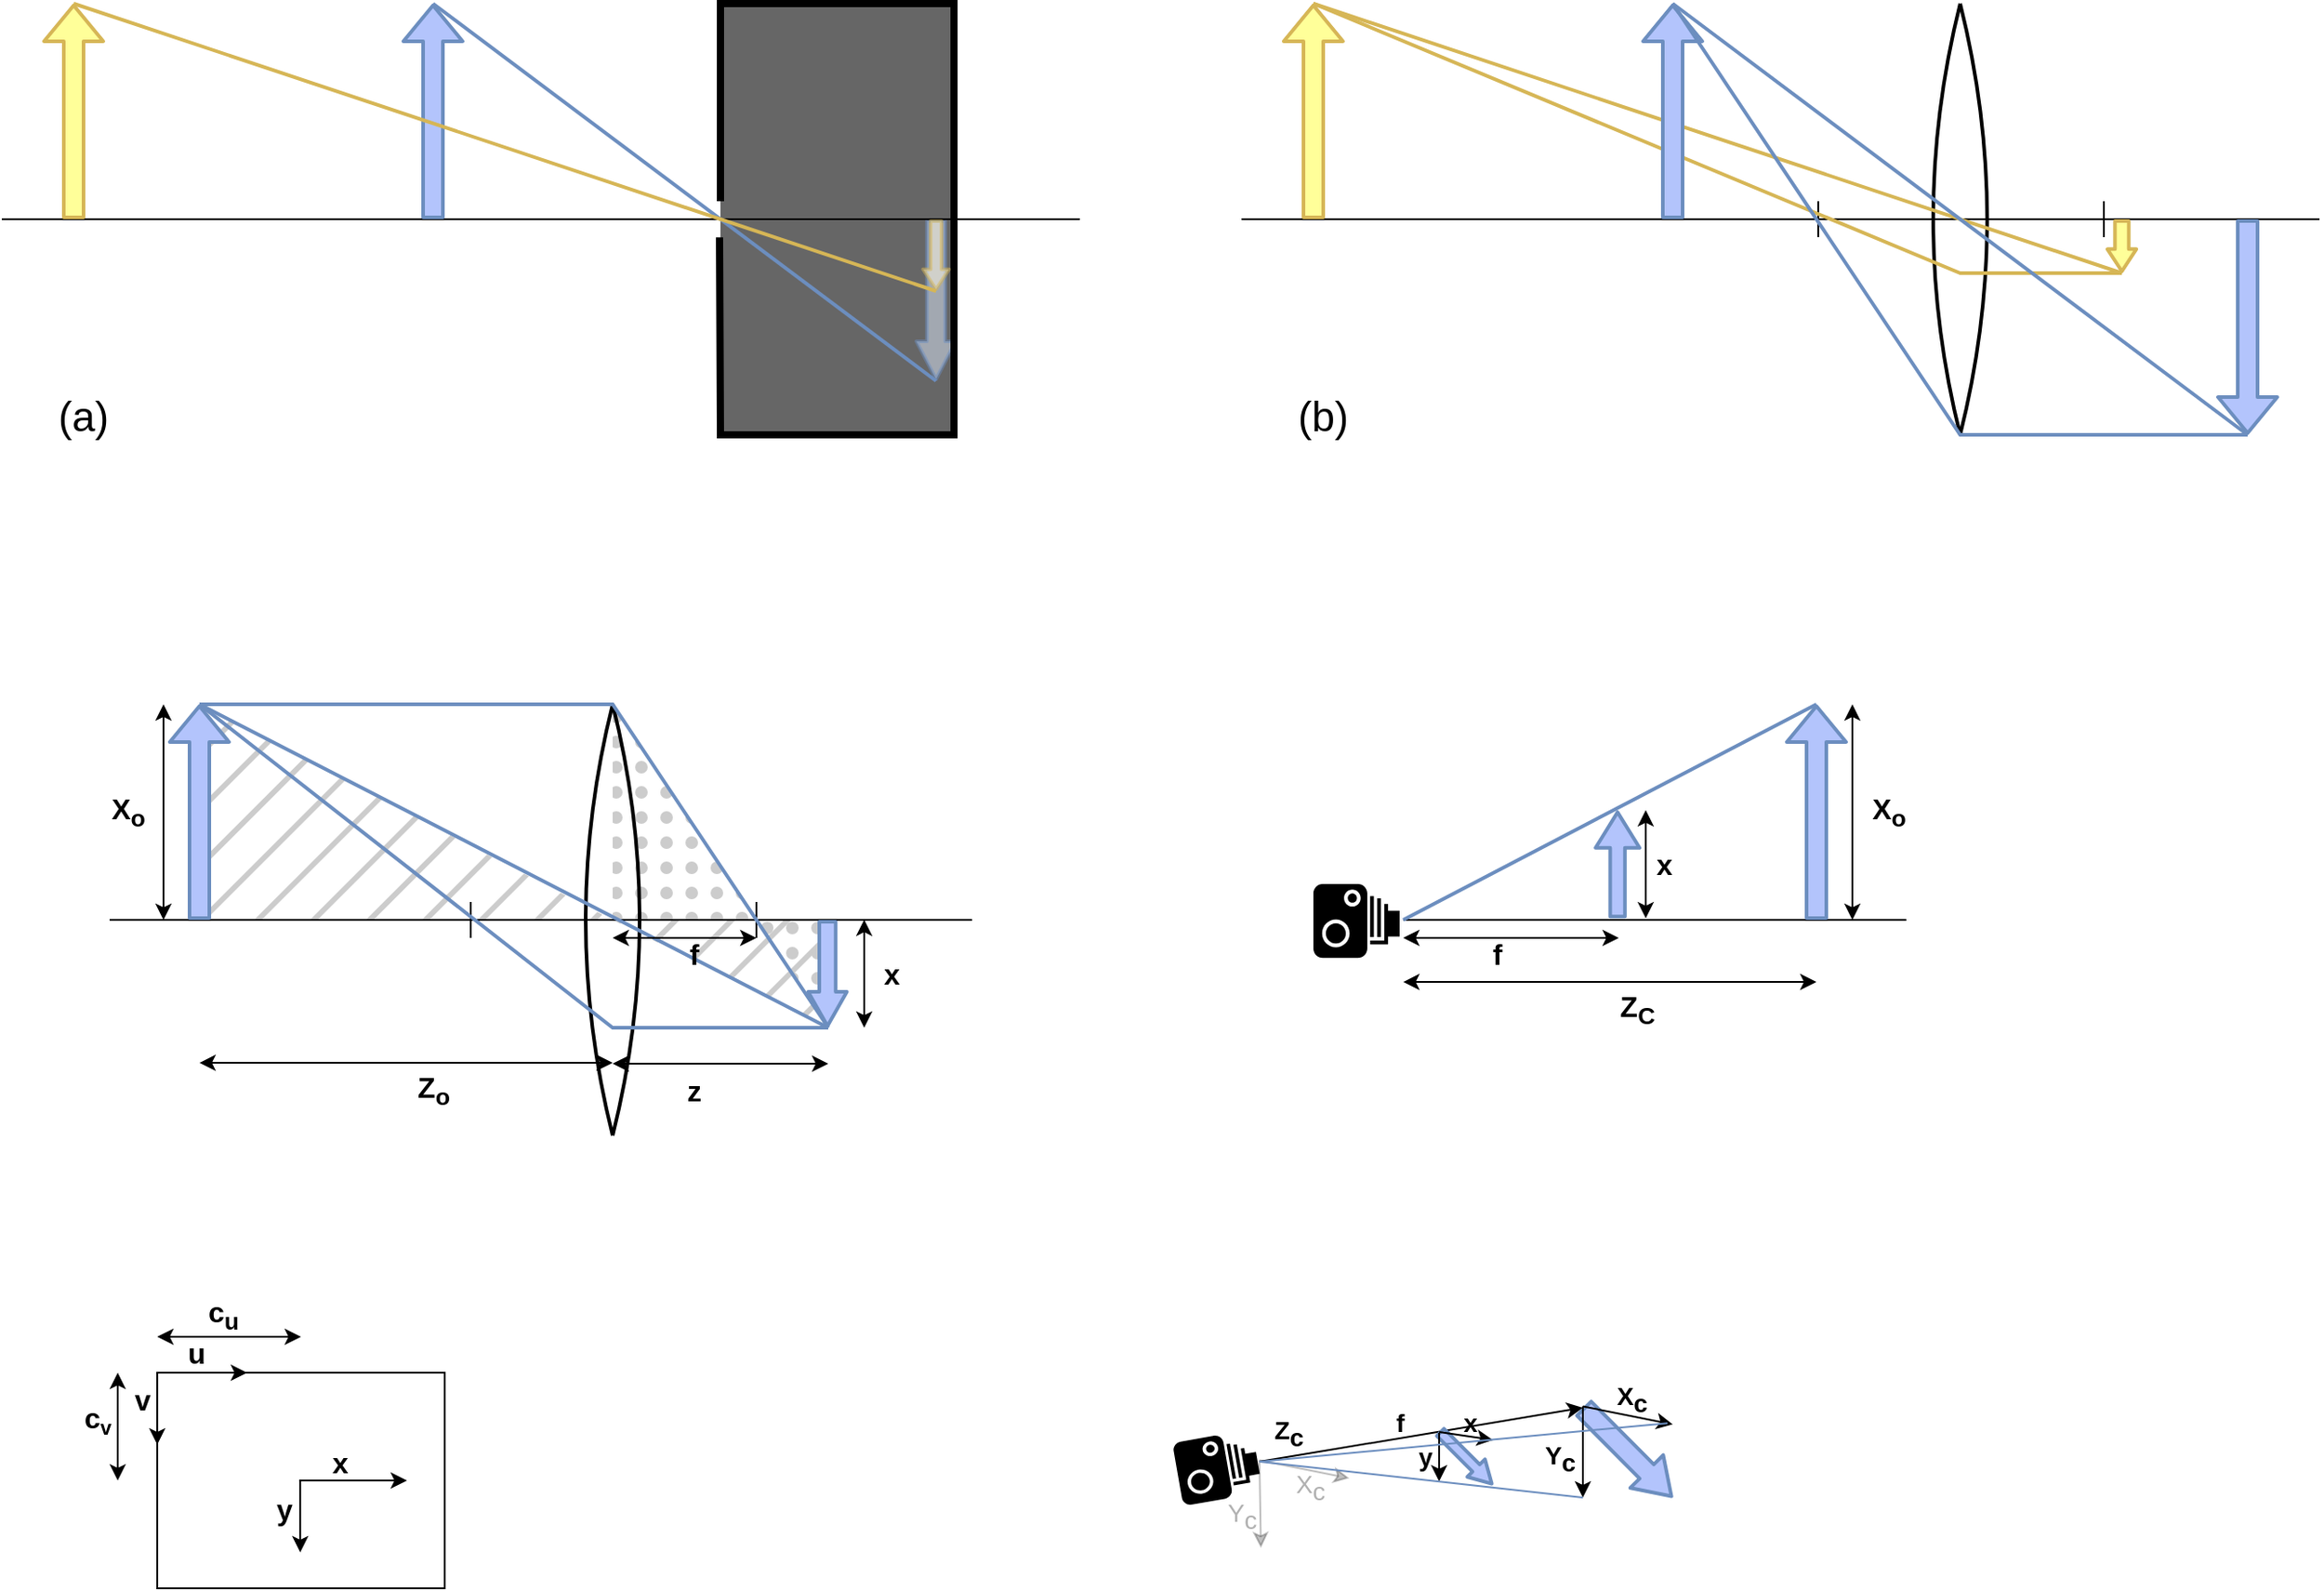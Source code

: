 <mxfile version="20.5.3" type="device"><diagram id="46BsSHc9iQP-a1Z14mXy" name="Page-1"><mxGraphModel dx="1865" dy="489" grid="1" gridSize="10" guides="1" tooltips="1" connect="1" arrows="1" fold="1" page="1" pageScale="1" pageWidth="827" pageHeight="1169" math="0" shadow="0"><root><mxCell id="0"/><mxCell id="1" parent="0"/><mxCell id="8y74XfKeUc0M-AHbvACs-253" value="f" style="text;html=1;align=center;verticalAlign=middle;resizable=0;points=[];autosize=1;strokeColor=none;fillColor=none;fontSize=14;fontStyle=1" parent="1" vertex="1"><mxGeometry x="3" y="815" width="30" height="30" as="geometry"/></mxCell><mxCell id="nbNz6tMkHk2tCTEelRpC-110" value="" style="verticalLabelPosition=bottom;verticalAlign=top;html=1;shape=mxgraph.basic.orthogonal_triangle;fontSize=16;fillColor=#CCCCCC;connectable=0;strokeColor=none;rotation=-180;fillStyle=hatch;strokeWidth=2;" parent="1" vertex="1"><mxGeometry x="-420" y="550" width="120" height="60" as="geometry"/></mxCell><mxCell id="nbNz6tMkHk2tCTEelRpC-109" value="" style="verticalLabelPosition=bottom;verticalAlign=top;html=1;shape=mxgraph.basic.orthogonal_triangle;fontSize=16;fillColor=#CCCCCC;connectable=0;fontColor=#333333;strokeColor=none;fillStyle=hatch;strokeWidth=2;" parent="1" vertex="1"><mxGeometry x="-650" y="430" width="230" height="120" as="geometry"/></mxCell><mxCell id="nbNz6tMkHk2tCTEelRpC-107" value="" style="verticalLabelPosition=bottom;verticalAlign=top;html=1;shape=mxgraph.basic.orthogonal_triangle;fontSize=16;fillColor=#CCCCCC;connectable=0;fontColor=#333333;strokeColor=none;rotation=-180;strokeOpacity=100;fillOpacity=100;fillStyle=dots;strokeWidth=2;" parent="1" vertex="1"><mxGeometry x="-340" y="549.83" width="40" height="59.83" as="geometry"/></mxCell><mxCell id="nbNz6tMkHk2tCTEelRpC-104" value="" style="verticalLabelPosition=bottom;verticalAlign=top;html=1;shape=mxgraph.basic.orthogonal_triangle;fontSize=16;fillColor=#CCCCCC;connectable=0;fontColor=#333333;strokeColor=none;fillStyle=dots;strokeWidth=2;" parent="1" vertex="1"><mxGeometry x="-420" y="430" width="80" height="120" as="geometry"/></mxCell><mxCell id="nbNz6tMkHk2tCTEelRpC-75" value="" style="rounded=0;whiteSpace=wrap;html=1;fillColor=#666666;strokeColor=none;" parent="1" vertex="1"><mxGeometry x="-360" y="40" width="130" height="240" as="geometry"/></mxCell><mxCell id="nbNz6tMkHk2tCTEelRpC-71" value="" style="shape=flexArrow;endArrow=classic;html=1;strokeColor=#6c8ebf;curved=1;fillColor=#DEE9FC;width=9.167;endSize=6.346;endWidth=9.776;fillOpacity=50;strokeOpacity=50;strokeWidth=2;" parent="1" edge="1"><mxGeometry width="50" height="50" relative="1" as="geometry"><mxPoint x="-240" y="160" as="sourcePoint"/><mxPoint x="-240" y="250" as="targetPoint"/></mxGeometry></mxCell><mxCell id="nbNz6tMkHk2tCTEelRpC-47" value="" style="endArrow=none;html=1;strokeColor=#000000;curved=1;" parent="1" edge="1"><mxGeometry width="50" height="50" relative="1" as="geometry"><mxPoint x="-760" y="160" as="sourcePoint"/><mxPoint x="-160" y="160" as="targetPoint"/></mxGeometry></mxCell><mxCell id="nbNz6tMkHk2tCTEelRpC-48" value="" style="shape=flexArrow;endArrow=classic;html=1;strokeColor=#d6b656;curved=1;fillColor=#FFFF99;strokeWidth=2;" parent="1" edge="1"><mxGeometry width="50" height="50" relative="1" as="geometry"><mxPoint x="-720" y="160" as="sourcePoint"/><mxPoint x="-720" y="40" as="targetPoint"/></mxGeometry></mxCell><mxCell id="nbNz6tMkHk2tCTEelRpC-49" value="" style="shape=flexArrow;endArrow=classic;html=1;strokeColor=#6c8ebf;curved=1;fillColor=#B3C4FC;strokeWidth=2;" parent="1" edge="1"><mxGeometry width="50" height="50" relative="1" as="geometry"><mxPoint x="-520" y="160" as="sourcePoint"/><mxPoint x="-520" y="40" as="targetPoint"/></mxGeometry></mxCell><mxCell id="nbNz6tMkHk2tCTEelRpC-50" value="" style="endArrow=none;html=1;rounded=0;strokeWidth=4;entryX=-0.004;entryY=0.542;entryDx=0;entryDy=0;entryPerimeter=0;" parent="1" target="nbNz6tMkHk2tCTEelRpC-75" edge="1"><mxGeometry width="50" height="50" relative="1" as="geometry"><mxPoint x="-360" y="150" as="sourcePoint"/><mxPoint x="-360" y="180" as="targetPoint"/><Array as="points"><mxPoint x="-360" y="40"/><mxPoint x="-230" y="40"/><mxPoint x="-230" y="280"/><mxPoint x="-360" y="280"/></Array></mxGeometry></mxCell><mxCell id="nbNz6tMkHk2tCTEelRpC-52" value="" style="endArrow=none;html=1;strokeColor=#6c8ebf;curved=1;fillColor=#dae8fc;shadow=0;sketch=0;strokeWidth=2;" parent="1" edge="1"><mxGeometry width="50" height="50" relative="1" as="geometry"><mxPoint x="-240" y="250" as="sourcePoint"/><mxPoint x="-520" y="40" as="targetPoint"/></mxGeometry></mxCell><mxCell id="nbNz6tMkHk2tCTEelRpC-53" value="" style="endArrow=none;html=1;strokeColor=#d6b656;curved=1;fillColor=#fff2cc;shadow=0;sketch=0;strokeWidth=2;" parent="1" edge="1"><mxGeometry width="50" height="50" relative="1" as="geometry"><mxPoint x="-240" y="200" as="sourcePoint"/><mxPoint x="-720" y="40" as="targetPoint"/></mxGeometry></mxCell><mxCell id="nbNz6tMkHk2tCTEelRpC-69" value="" style="shape=flexArrow;endArrow=classic;html=1;strokeColor=#d6b656;curved=1;fillColor=#FFFAE3;width=5.028;endSize=3.047;endWidth=6.444;fillOpacity=50;strokeOpacity=50;strokeWidth=2;" parent="1" edge="1"><mxGeometry width="50" height="50" relative="1" as="geometry"><mxPoint x="-240" y="160" as="sourcePoint"/><mxPoint x="-240" y="200" as="targetPoint"/></mxGeometry></mxCell><mxCell id="nbNz6tMkHk2tCTEelRpC-76" value="" style="endArrow=none;html=1;strokeColor=#000000;curved=1;" parent="1" edge="1"><mxGeometry width="50" height="50" relative="1" as="geometry"><mxPoint x="-700" y="550" as="sourcePoint"/><mxPoint x="-220" y="550" as="targetPoint"/></mxGeometry></mxCell><mxCell id="nbNz6tMkHk2tCTEelRpC-78" value="" style="shape=flexArrow;endArrow=classic;html=1;strokeColor=#6c8ebf;curved=1;fillColor=#B3C4FC;strokeWidth=2;" parent="1" edge="1"><mxGeometry width="50" height="50" relative="1" as="geometry"><mxPoint x="-650" y="550" as="sourcePoint"/><mxPoint x="-650" y="430" as="targetPoint"/></mxGeometry></mxCell><mxCell id="nbNz6tMkHk2tCTEelRpC-79" value="" style="endArrow=none;html=1;curved=1;strokeWidth=2;" parent="1" edge="1"><mxGeometry width="50" height="50" relative="1" as="geometry"><mxPoint x="-420" y="430" as="sourcePoint"/><mxPoint x="-420" y="670" as="targetPoint"/><Array as="points"><mxPoint x="-450" y="550"/></Array></mxGeometry></mxCell><mxCell id="nbNz6tMkHk2tCTEelRpC-80" value="" style="endArrow=none;html=1;curved=1;strokeWidth=2;" parent="1" edge="1"><mxGeometry width="50" height="50" relative="1" as="geometry"><mxPoint x="-420" y="430" as="sourcePoint"/><mxPoint x="-420" y="670" as="targetPoint"/><Array as="points"><mxPoint x="-390" y="550"/></Array></mxGeometry></mxCell><mxCell id="nbNz6tMkHk2tCTEelRpC-81" value="" style="endArrow=none;html=1;strokeColor=#6c8ebf;curved=1;fillColor=#dae8fc;shadow=0;sketch=0;strokeWidth=2;" parent="1" edge="1"><mxGeometry width="50" height="50" relative="1" as="geometry"><mxPoint x="-300" y="610" as="sourcePoint"/><mxPoint x="-650" y="430" as="targetPoint"/></mxGeometry></mxCell><mxCell id="nbNz6tMkHk2tCTEelRpC-83" value="" style="endArrow=none;html=1;shadow=0;sketch=0;strokeColor=#000000;curved=1;" parent="1" edge="1"><mxGeometry width="50" height="50" relative="1" as="geometry"><mxPoint x="-499" y="560" as="sourcePoint"/><mxPoint x="-499" y="540" as="targetPoint"/></mxGeometry></mxCell><mxCell id="nbNz6tMkHk2tCTEelRpC-84" value="" style="endArrow=none;html=1;shadow=0;sketch=0;strokeColor=#000000;curved=1;" parent="1" edge="1"><mxGeometry width="50" height="50" relative="1" as="geometry"><mxPoint x="-340" y="560" as="sourcePoint"/><mxPoint x="-340" y="540" as="targetPoint"/></mxGeometry></mxCell><mxCell id="nbNz6tMkHk2tCTEelRpC-85" value="" style="endArrow=none;html=1;strokeColor=#6c8ebf;fillColor=#dae8fc;shadow=0;sketch=0;rounded=0;strokeWidth=2;" parent="1" edge="1"><mxGeometry width="50" height="50" relative="1" as="geometry"><mxPoint x="-300" y="610" as="sourcePoint"/><mxPoint x="-650" y="430" as="targetPoint"/><Array as="points"><mxPoint x="-420" y="610"/></Array></mxGeometry></mxCell><mxCell id="nbNz6tMkHk2tCTEelRpC-88" value="" style="shape=flexArrow;endArrow=classic;html=1;strokeColor=#6c8ebf;curved=1;fillColor=#B3C4FC;strokeWidth=2;width=8.095;endSize=5.681;endWidth=10.431;" parent="1" edge="1"><mxGeometry width="50" height="50" relative="1" as="geometry"><mxPoint x="-300.42" y="550.0" as="sourcePoint"/><mxPoint x="-300.42" y="610" as="targetPoint"/></mxGeometry></mxCell><mxCell id="nbNz6tMkHk2tCTEelRpC-89" value="&lt;span style=&quot;font-size: 16px;&quot;&gt;&lt;font style=&quot;font-size: 16px;&quot;&gt;X&lt;/font&gt;&lt;/span&gt;&lt;sub&gt;o&lt;/sub&gt;" style="text;html=1;align=center;verticalAlign=middle;resizable=0;points=[];autosize=1;strokeColor=none;fillColor=none;fontSize=16;fontStyle=1" parent="1" vertex="1"><mxGeometry x="-710" y="470" width="40" height="40" as="geometry"/></mxCell><mxCell id="nbNz6tMkHk2tCTEelRpC-91" value="Z&lt;sub&gt;o&lt;/sub&gt;" style="text;html=1;align=center;verticalAlign=middle;resizable=0;points=[];autosize=1;strokeColor=none;fillColor=none;fontSize=16;fontStyle=1" parent="1" vertex="1"><mxGeometry x="-540" y="625" width="40" height="40" as="geometry"/></mxCell><mxCell id="nbNz6tMkHk2tCTEelRpC-92" value="f" style="text;html=1;align=center;verticalAlign=middle;resizable=0;points=[];autosize=1;strokeColor=none;fillColor=none;fontSize=16;fontStyle=1" parent="1" vertex="1"><mxGeometry x="-390" y="554" width="30" height="30" as="geometry"/></mxCell><mxCell id="nbNz6tMkHk2tCTEelRpC-94" value="x" style="text;html=1;align=center;verticalAlign=middle;resizable=0;points=[];autosize=1;strokeColor=none;fillColor=none;fontSize=16;fontStyle=1" parent="1" vertex="1"><mxGeometry x="-280" y="564.74" width="30" height="30" as="geometry"/></mxCell><mxCell id="nbNz6tMkHk2tCTEelRpC-102" value="" style="endArrow=none;html=1;strokeColor=#6c8ebf;fillColor=#dae8fc;shadow=0;sketch=0;rounded=0;strokeWidth=2;" parent="1" edge="1"><mxGeometry width="50" height="50" relative="1" as="geometry"><mxPoint x="-300" y="610" as="sourcePoint"/><mxPoint x="-650" y="430" as="targetPoint"/><Array as="points"><mxPoint x="-420" y="430"/></Array></mxGeometry></mxCell><mxCell id="nbNz6tMkHk2tCTEelRpC-111" value="" style="endArrow=classic;startArrow=classic;html=1;rounded=0;shadow=0;sketch=0;strokeColor=#000000;strokeWidth=1;fontSize=16;fillColor=#FFFAE3;gradientColor=none;" parent="1" edge="1"><mxGeometry width="50" height="50" relative="1" as="geometry"><mxPoint x="-670" y="550" as="sourcePoint"/><mxPoint x="-670" y="430" as="targetPoint"/></mxGeometry></mxCell><mxCell id="nbNz6tMkHk2tCTEelRpC-112" value="" style="endArrow=classic;startArrow=classic;html=1;rounded=0;shadow=0;sketch=0;strokeColor=#000000;strokeWidth=1;fontSize=16;fillColor=#FFFAE3;gradientColor=none;" parent="1" edge="1"><mxGeometry width="50" height="50" relative="1" as="geometry"><mxPoint x="-280" y="610" as="sourcePoint"/><mxPoint x="-280" y="549.83" as="targetPoint"/></mxGeometry></mxCell><mxCell id="nbNz6tMkHk2tCTEelRpC-113" value="" style="endArrow=classic;startArrow=classic;html=1;rounded=0;shadow=0;sketch=0;strokeColor=#000000;strokeWidth=1;fontSize=16;fillColor=#FFFAE3;gradientColor=none;" parent="1" edge="1"><mxGeometry width="50" height="50" relative="1" as="geometry"><mxPoint x="-650" y="629.51" as="sourcePoint"/><mxPoint x="-420" y="629.51" as="targetPoint"/></mxGeometry></mxCell><mxCell id="nbNz6tMkHk2tCTEelRpC-114" value="" style="endArrow=classic;startArrow=classic;html=1;rounded=0;shadow=0;sketch=0;strokeColor=#000000;strokeWidth=1;fontSize=16;fillColor=#FFFAE3;gradientColor=none;" parent="1" edge="1"><mxGeometry width="50" height="50" relative="1" as="geometry"><mxPoint x="-420" y="630.0" as="sourcePoint"/><mxPoint x="-300" y="630" as="targetPoint"/></mxGeometry></mxCell><mxCell id="nbNz6tMkHk2tCTEelRpC-115" value="z" style="text;html=1;align=center;verticalAlign=middle;resizable=0;points=[];autosize=1;strokeColor=none;fillColor=none;fontSize=16;fontStyle=1" parent="1" vertex="1"><mxGeometry x="-390" y="630" width="30" height="30" as="geometry"/></mxCell><mxCell id="nbNz6tMkHk2tCTEelRpC-116" value="" style="endArrow=classic;startArrow=classic;html=1;rounded=0;shadow=0;sketch=0;strokeColor=#000000;strokeWidth=1;fontSize=16;fillColor=#FFFAE3;gradientColor=none;" parent="1" edge="1"><mxGeometry width="50" height="50" relative="1" as="geometry"><mxPoint x="-420" y="560" as="sourcePoint"/><mxPoint x="-340" y="560" as="targetPoint"/></mxGeometry></mxCell><mxCell id="nbNz6tMkHk2tCTEelRpC-125" value="" style="endArrow=none;html=1;strokeColor=#000000;curved=1;" parent="1" edge="1"><mxGeometry width="50" height="50" relative="1" as="geometry"><mxPoint x="20" y="550" as="sourcePoint"/><mxPoint x="300" y="550" as="targetPoint"/></mxGeometry></mxCell><mxCell id="nbNz6tMkHk2tCTEelRpC-129" value="" style="endArrow=none;html=1;strokeColor=#6c8ebf;curved=1;fillColor=#dae8fc;shadow=0;sketch=0;strokeWidth=2;" parent="1" edge="1"><mxGeometry width="50" height="50" relative="1" as="geometry"><mxPoint x="20" y="550" as="sourcePoint"/><mxPoint x="250" y="430" as="targetPoint"/></mxGeometry></mxCell><mxCell id="nbNz6tMkHk2tCTEelRpC-134" value="&lt;span style=&quot;font-size: 16px;&quot;&gt;&lt;font style=&quot;font-size: 16px;&quot;&gt;X&lt;/font&gt;&lt;/span&gt;&lt;sub&gt;o&lt;/sub&gt;" style="text;html=1;align=center;verticalAlign=middle;resizable=0;points=[];autosize=1;strokeColor=none;fillColor=none;fontSize=16;fontStyle=1" parent="1" vertex="1"><mxGeometry x="270" y="470" width="40" height="40" as="geometry"/></mxCell><mxCell id="nbNz6tMkHk2tCTEelRpC-135" value="Z&lt;sub&gt;C&lt;/sub&gt;" style="text;html=1;align=center;verticalAlign=middle;resizable=0;points=[];autosize=1;strokeColor=none;fillColor=none;fontSize=16;fontStyle=1" parent="1" vertex="1"><mxGeometry x="130" y="580" width="40" height="40" as="geometry"/></mxCell><mxCell id="nbNz6tMkHk2tCTEelRpC-136" value="f" style="text;html=1;align=center;verticalAlign=middle;resizable=0;points=[];autosize=1;strokeColor=none;fillColor=none;fontSize=16;fontStyle=1" parent="1" vertex="1"><mxGeometry x="57" y="554" width="30" height="30" as="geometry"/></mxCell><mxCell id="nbNz6tMkHk2tCTEelRpC-137" value="x" style="text;html=1;align=center;verticalAlign=middle;resizable=0;points=[];autosize=1;strokeColor=none;fillColor=none;fontSize=16;fontStyle=1" parent="1" vertex="1"><mxGeometry x="150" y="504" width="30" height="30" as="geometry"/></mxCell><mxCell id="nbNz6tMkHk2tCTEelRpC-139" value="" style="endArrow=classic;startArrow=classic;html=1;rounded=0;shadow=0;sketch=0;strokeColor=#000000;strokeWidth=1;fontSize=16;fillColor=#FFFAE3;gradientColor=none;" parent="1" edge="1"><mxGeometry width="50" height="50" relative="1" as="geometry"><mxPoint x="270" y="550" as="sourcePoint"/><mxPoint x="270" y="430" as="targetPoint"/></mxGeometry></mxCell><mxCell id="nbNz6tMkHk2tCTEelRpC-140" value="" style="endArrow=classic;startArrow=classic;html=1;rounded=0;shadow=0;sketch=0;strokeColor=#000000;strokeWidth=1;fontSize=16;fillColor=#FFFAE3;gradientColor=none;" parent="1" edge="1"><mxGeometry width="50" height="50" relative="1" as="geometry"><mxPoint x="155.0" y="549.08" as="sourcePoint"/><mxPoint x="155.0" y="488.91" as="targetPoint"/></mxGeometry></mxCell><mxCell id="nbNz6tMkHk2tCTEelRpC-141" value="" style="endArrow=classic;startArrow=classic;html=1;rounded=0;shadow=0;sketch=0;strokeColor=#000000;strokeWidth=1;fontSize=16;fillColor=#FFFAE3;gradientColor=none;" parent="1" edge="1"><mxGeometry width="50" height="50" relative="1" as="geometry"><mxPoint x="20" y="584.51" as="sourcePoint"/><mxPoint x="250" y="584.51" as="targetPoint"/></mxGeometry></mxCell><mxCell id="nbNz6tMkHk2tCTEelRpC-144" value="" style="endArrow=classic;startArrow=classic;html=1;rounded=0;shadow=0;sketch=0;strokeColor=#000000;strokeWidth=1;fontSize=16;fillColor=#FFFAE3;gradientColor=none;" parent="1" edge="1"><mxGeometry width="50" height="50" relative="1" as="geometry"><mxPoint x="20" y="560" as="sourcePoint"/><mxPoint x="140" y="560" as="targetPoint"/></mxGeometry></mxCell><mxCell id="nbNz6tMkHk2tCTEelRpC-145" value="" style="shape=flexArrow;endArrow=classic;html=1;strokeColor=#6c8ebf;curved=1;fillColor=#B3C4FC;strokeWidth=2;width=7.2;endSize=5.932;endWidth=14.32;" parent="1" edge="1"><mxGeometry width="50" height="50" relative="1" as="geometry"><mxPoint x="139.31" y="549.08" as="sourcePoint"/><mxPoint x="139.31" y="489.08" as="targetPoint"/></mxGeometry></mxCell><mxCell id="nbNz6tMkHk2tCTEelRpC-146" value="" style="endArrow=none;html=1;strokeColor=#000000;curved=1;" parent="1" edge="1"><mxGeometry width="50" height="50" relative="1" as="geometry"><mxPoint x="-70.0" y="160" as="sourcePoint"/><mxPoint x="530" y="160" as="targetPoint"/></mxGeometry></mxCell><mxCell id="nbNz6tMkHk2tCTEelRpC-147" value="" style="shape=flexArrow;endArrow=classic;html=1;strokeColor=#d6b656;curved=1;fillColor=#FFFF99;" parent="1" edge="1"><mxGeometry width="50" height="50" relative="1" as="geometry"><mxPoint x="-30.0" y="160" as="sourcePoint"/><mxPoint x="-30.0" y="40" as="targetPoint"/></mxGeometry></mxCell><mxCell id="nbNz6tMkHk2tCTEelRpC-148" value="" style="shape=flexArrow;endArrow=classic;html=1;strokeColor=#6c8ebf;curved=1;fillColor=#B3C4FC;" parent="1" edge="1"><mxGeometry width="50" height="50" relative="1" as="geometry"><mxPoint x="170.0" y="160" as="sourcePoint"/><mxPoint x="170.0" y="40" as="targetPoint"/></mxGeometry></mxCell><mxCell id="nbNz6tMkHk2tCTEelRpC-149" value="" style="endArrow=none;html=1;curved=1;strokeWidth=2;" parent="1" edge="1"><mxGeometry width="50" height="50" relative="1" as="geometry"><mxPoint x="330.0" y="40" as="sourcePoint"/><mxPoint x="330.0" y="280" as="targetPoint"/><Array as="points"><mxPoint x="300" y="160"/></Array></mxGeometry></mxCell><mxCell id="nbNz6tMkHk2tCTEelRpC-150" value="" style="endArrow=none;html=1;curved=1;strokeWidth=2;" parent="1" edge="1"><mxGeometry width="50" height="50" relative="1" as="geometry"><mxPoint x="330.0" y="40" as="sourcePoint"/><mxPoint x="330.0" y="280" as="targetPoint"/><Array as="points"><mxPoint x="360" y="160"/></Array></mxGeometry></mxCell><mxCell id="nbNz6tMkHk2tCTEelRpC-151" value="" style="endArrow=none;html=1;strokeColor=#6c8ebf;curved=1;fillColor=#dae8fc;shadow=0;sketch=0;" parent="1" edge="1"><mxGeometry width="50" height="50" relative="1" as="geometry"><mxPoint x="490" y="280" as="sourcePoint"/><mxPoint x="170.0" y="40" as="targetPoint"/></mxGeometry></mxCell><mxCell id="nbNz6tMkHk2tCTEelRpC-152" value="" style="endArrow=none;html=1;strokeColor=#d6b656;curved=1;fillColor=#fff2cc;shadow=0;sketch=0;" parent="1" edge="1"><mxGeometry width="50" height="50" relative="1" as="geometry"><mxPoint x="420" y="190" as="sourcePoint"/><mxPoint x="-30.0" y="40" as="targetPoint"/></mxGeometry></mxCell><mxCell id="nbNz6tMkHk2tCTEelRpC-153" value="" style="endArrow=none;html=1;shadow=0;sketch=0;strokeColor=#000000;curved=1;" parent="1" edge="1"><mxGeometry width="50" height="50" relative="1" as="geometry"><mxPoint x="251" y="170" as="sourcePoint"/><mxPoint x="251" y="150" as="targetPoint"/></mxGeometry></mxCell><mxCell id="nbNz6tMkHk2tCTEelRpC-154" value="" style="endArrow=none;html=1;shadow=0;sketch=0;strokeColor=#000000;curved=1;" parent="1" edge="1"><mxGeometry width="50" height="50" relative="1" as="geometry"><mxPoint x="410" y="170" as="sourcePoint"/><mxPoint x="410" y="150" as="targetPoint"/></mxGeometry></mxCell><mxCell id="nbNz6tMkHk2tCTEelRpC-155" value="" style="endArrow=none;html=1;strokeColor=#6c8ebf;fillColor=#dae8fc;shadow=0;sketch=0;rounded=0;" parent="1" edge="1"><mxGeometry width="50" height="50" relative="1" as="geometry"><mxPoint x="490" y="280" as="sourcePoint"/><mxPoint x="170.0" y="40" as="targetPoint"/><Array as="points"><mxPoint x="330" y="280"/></Array></mxGeometry></mxCell><mxCell id="nbNz6tMkHk2tCTEelRpC-156" value="" style="endArrow=none;html=1;strokeColor=#d6b656;fillColor=#fff2cc;shadow=0;sketch=0;rounded=0;" parent="1" edge="1"><mxGeometry width="50" height="50" relative="1" as="geometry"><mxPoint x="420" y="190" as="sourcePoint"/><mxPoint x="-30.0" y="40" as="targetPoint"/><Array as="points"><mxPoint x="330" y="190"/></Array></mxGeometry></mxCell><mxCell id="nbNz6tMkHk2tCTEelRpC-157" value="" style="shape=flexArrow;endArrow=classic;html=1;strokeColor=#d6b656;curved=1;fillColor=#FFFF99;width=6.667;endSize=3.443;endWidth=6.444;" parent="1" edge="1"><mxGeometry width="50" height="50" relative="1" as="geometry"><mxPoint x="420" y="160" as="sourcePoint"/><mxPoint x="420" y="190" as="targetPoint"/></mxGeometry></mxCell><mxCell id="nbNz6tMkHk2tCTEelRpC-158" value="" style="shape=flexArrow;endArrow=classic;html=1;strokeColor=#6c8ebf;curved=1;fillColor=#B3C4FC;strokeWidth=2;" parent="1" edge="1"><mxGeometry width="50" height="50" relative="1" as="geometry"><mxPoint x="490" y="160" as="sourcePoint"/><mxPoint x="490" y="280" as="targetPoint"/></mxGeometry></mxCell><mxCell id="nbNz6tMkHk2tCTEelRpC-159" value="" style="shape=flexArrow;endArrow=classic;html=1;strokeColor=#d6b656;curved=1;fillColor=#FFFF99;strokeWidth=2;" parent="1" edge="1"><mxGeometry width="50" height="50" relative="1" as="geometry"><mxPoint x="-30.0" y="160" as="sourcePoint"/><mxPoint x="-30.0" y="40" as="targetPoint"/></mxGeometry></mxCell><mxCell id="nbNz6tMkHk2tCTEelRpC-160" value="" style="endArrow=none;html=1;strokeColor=#d6b656;fillColor=#fff2cc;shadow=0;sketch=0;rounded=0;strokeWidth=2;" parent="1" edge="1"><mxGeometry width="50" height="50" relative="1" as="geometry"><mxPoint x="420" y="190" as="sourcePoint"/><mxPoint x="-30.0" y="40" as="targetPoint"/><Array as="points"><mxPoint x="330" y="190"/></Array></mxGeometry></mxCell><mxCell id="nbNz6tMkHk2tCTEelRpC-161" value="" style="endArrow=none;html=1;strokeColor=#d6b656;curved=1;fillColor=#fff2cc;shadow=0;sketch=0;strokeWidth=2;" parent="1" edge="1"><mxGeometry width="50" height="50" relative="1" as="geometry"><mxPoint x="420" y="190" as="sourcePoint"/><mxPoint x="-30.0" y="40" as="targetPoint"/></mxGeometry></mxCell><mxCell id="nbNz6tMkHk2tCTEelRpC-162" value="" style="shape=flexArrow;endArrow=classic;html=1;strokeColor=#6c8ebf;curved=1;fillColor=#B3C4FC;strokeWidth=2;" parent="1" edge="1"><mxGeometry width="50" height="50" relative="1" as="geometry"><mxPoint x="170.0" y="160" as="sourcePoint"/><mxPoint x="170.0" y="40" as="targetPoint"/></mxGeometry></mxCell><mxCell id="nbNz6tMkHk2tCTEelRpC-163" value="" style="endArrow=none;html=1;strokeColor=#6c8ebf;fillColor=#dae8fc;shadow=0;sketch=0;rounded=0;strokeWidth=2;" parent="1" edge="1"><mxGeometry width="50" height="50" relative="1" as="geometry"><mxPoint x="490" y="280" as="sourcePoint"/><mxPoint x="170.0" y="40" as="targetPoint"/><Array as="points"><mxPoint x="330" y="280"/></Array></mxGeometry></mxCell><mxCell id="nbNz6tMkHk2tCTEelRpC-164" value="" style="endArrow=none;html=1;strokeColor=#6c8ebf;curved=1;fillColor=#dae8fc;shadow=0;sketch=0;strokeWidth=2;" parent="1" edge="1"><mxGeometry width="50" height="50" relative="1" as="geometry"><mxPoint x="490" y="280" as="sourcePoint"/><mxPoint x="170.0" y="40" as="targetPoint"/></mxGeometry></mxCell><mxCell id="nbNz6tMkHk2tCTEelRpC-165" value="" style="shape=flexArrow;endArrow=classic;html=1;strokeColor=#d6b656;curved=1;fillColor=#FFFF99;width=6.667;endSize=3.443;endWidth=6.444;strokeWidth=2;" parent="1" edge="1"><mxGeometry width="50" height="50" relative="1" as="geometry"><mxPoint x="420" y="160" as="sourcePoint"/><mxPoint x="420" y="190" as="targetPoint"/></mxGeometry></mxCell><mxCell id="nbNz6tMkHk2tCTEelRpC-166" value="(a)" style="text;html=1;align=center;verticalAlign=middle;resizable=0;points=[];autosize=1;strokeColor=none;fillColor=none;fontSize=23;" parent="1" vertex="1"><mxGeometry x="-740" y="250" width="50" height="40" as="geometry"/></mxCell><mxCell id="nbNz6tMkHk2tCTEelRpC-167" value="(b)" style="text;html=1;align=center;verticalAlign=middle;resizable=0;points=[];autosize=1;strokeColor=none;fillColor=none;fontSize=23;" parent="1" vertex="1"><mxGeometry x="-50" y="250" width="50" height="40" as="geometry"/></mxCell><mxCell id="8y74XfKeUc0M-AHbvACs-1" value="" style="shape=flexArrow;endArrow=classic;html=1;strokeColor=#6c8ebf;curved=1;fillColor=#B3C4FC;strokeWidth=2;" parent="1" edge="1"><mxGeometry width="50" height="50" relative="1" as="geometry"><mxPoint x="250" y="550" as="sourcePoint"/><mxPoint x="250" y="430" as="targetPoint"/></mxGeometry></mxCell><mxCell id="8y74XfKeUc0M-AHbvACs-29" value="" style="shape=mxgraph.signs.tech.camera_1;html=1;pointerEvents=1;fillColor=#000000;strokeColor=none;verticalLabelPosition=bottom;verticalAlign=top;align=center;" parent="1" vertex="1"><mxGeometry x="-30" y="530" width="48" height="41.14" as="geometry"/></mxCell><mxCell id="8y74XfKeUc0M-AHbvACs-51" value="" style="rounded=0;whiteSpace=wrap;html=1;connectable=0;" parent="1" vertex="1"><mxGeometry x="-673.48" y="802" width="160" height="120" as="geometry"/></mxCell><mxCell id="8y74XfKeUc0M-AHbvACs-55" value="" style="endArrow=classic;html=1;rounded=0;strokeWidth=1;" parent="1" edge="1"><mxGeometry width="50" height="50" relative="1" as="geometry"><mxPoint x="-673.48" y="802" as="sourcePoint"/><mxPoint x="-673.48" y="842" as="targetPoint"/></mxGeometry></mxCell><mxCell id="8y74XfKeUc0M-AHbvACs-59" value="" style="endArrow=classic;html=1;rounded=0;strokeWidth=1;exitX=0;exitY=1;exitDx=0;exitDy=0;" parent="1" edge="1"><mxGeometry width="50" height="50" relative="1" as="geometry"><mxPoint x="-673.48" y="802" as="sourcePoint"/><mxPoint x="-623.48" y="802" as="targetPoint"/></mxGeometry></mxCell><mxCell id="8y74XfKeUc0M-AHbvACs-60" value="" style="endArrow=classic;html=1;rounded=0;strokeWidth=1;" parent="1" edge="1"><mxGeometry width="50" height="50" relative="1" as="geometry"><mxPoint x="-593.9" y="862" as="sourcePoint"/><mxPoint x="-593.9" y="902" as="targetPoint"/></mxGeometry></mxCell><mxCell id="8y74XfKeUc0M-AHbvACs-61" value="" style="endArrow=classic;html=1;rounded=0;strokeWidth=1;" parent="1" edge="1"><mxGeometry width="50" height="50" relative="1" as="geometry"><mxPoint x="-594.48" y="862" as="sourcePoint"/><mxPoint x="-534.48" y="862" as="targetPoint"/></mxGeometry></mxCell><mxCell id="8y74XfKeUc0M-AHbvACs-62" value="x" style="text;html=1;align=center;verticalAlign=middle;resizable=0;points=[];autosize=1;strokeColor=none;fillColor=none;fontSize=16;fontStyle=1" parent="1" vertex="1"><mxGeometry x="-586.96" y="837" width="30" height="30" as="geometry"/></mxCell><mxCell id="8y74XfKeUc0M-AHbvACs-63" value="y" style="text;html=1;align=center;verticalAlign=middle;resizable=0;points=[];autosize=1;strokeColor=none;fillColor=none;fontSize=16;fontStyle=1" parent="1" vertex="1"><mxGeometry x="-617.96" y="863" width="30" height="30" as="geometry"/></mxCell><mxCell id="8y74XfKeUc0M-AHbvACs-64" value="u" style="text;html=1;align=center;verticalAlign=middle;resizable=0;points=[];autosize=1;strokeColor=none;fillColor=none;fontSize=16;fontStyle=1" parent="1" vertex="1"><mxGeometry x="-666.96" y="776" width="30" height="30" as="geometry"/></mxCell><mxCell id="8y74XfKeUc0M-AHbvACs-65" value="v" style="text;html=1;align=center;verticalAlign=middle;resizable=0;points=[];autosize=1;strokeColor=none;fillColor=none;fontSize=16;fontStyle=1" parent="1" vertex="1"><mxGeometry x="-696.96" y="802" width="30" height="30" as="geometry"/></mxCell><mxCell id="8y74XfKeUc0M-AHbvACs-66" value="" style="endArrow=classic;startArrow=classic;html=1;rounded=0;strokeWidth=1;" parent="1" edge="1"><mxGeometry width="50" height="50" relative="1" as="geometry"><mxPoint x="-695.48" y="862" as="sourcePoint"/><mxPoint x="-695.48" y="802" as="targetPoint"/></mxGeometry></mxCell><mxCell id="8y74XfKeUc0M-AHbvACs-67" value="" style="endArrow=classic;startArrow=classic;html=1;rounded=0;strokeWidth=1;" parent="1" edge="1"><mxGeometry width="50" height="50" relative="1" as="geometry"><mxPoint x="-593.48" y="782" as="sourcePoint"/><mxPoint x="-673.48" y="782.0" as="targetPoint"/></mxGeometry></mxCell><mxCell id="8y74XfKeUc0M-AHbvACs-68" value="c&lt;sub&gt;u&lt;/sub&gt;" style="text;html=1;align=center;verticalAlign=middle;resizable=0;points=[];autosize=1;strokeColor=none;fillColor=none;fontSize=16;fontStyle=1" parent="1" vertex="1"><mxGeometry x="-656.96" y="750" width="40" height="40" as="geometry"/></mxCell><mxCell id="8y74XfKeUc0M-AHbvACs-69" value="c&lt;span style=&quot;font-size: 13.333px;&quot;&gt;&lt;sub&gt;v&lt;/sub&gt;&lt;/span&gt;" style="text;html=1;align=center;verticalAlign=middle;resizable=0;points=[];autosize=1;strokeColor=none;fillColor=none;fontSize=16;fontStyle=1" parent="1" vertex="1"><mxGeometry x="-727.48" y="808" width="40" height="40" as="geometry"/></mxCell><mxCell id="8y74XfKeUc0M-AHbvACs-201" value="" style="shape=mxgraph.signs.tech.camera_1;html=1;pointerEvents=1;fillColor=#000000;strokeColor=none;verticalLabelPosition=bottom;verticalAlign=top;align=center;rotation=-10;" parent="1" vertex="1"><mxGeometry x="-105.79" y="837" width="45" height="35.64" as="geometry"/></mxCell><mxCell id="8y74XfKeUc0M-AHbvACs-215" value="y" style="text;html=1;align=center;verticalAlign=middle;resizable=0;points=[];autosize=1;strokeColor=none;fillColor=none;fontSize=14;fontStyle=1" parent="1" vertex="1"><mxGeometry x="16.52" y="834" width="30" height="30" as="geometry"/></mxCell><mxCell id="8y74XfKeUc0M-AHbvACs-243" value="" style="endArrow=classic;html=1;rounded=0;strokeWidth=1;strokeColor=default;fillOpacity=100;strokeOpacity=100;startFill=0;endFill=1;targetPerimeterSpacing=7;" parent="1" edge="1"><mxGeometry width="50" height="50" relative="1" as="geometry"><mxPoint x="-60" y="851.5" as="sourcePoint"/><mxPoint x="120" y="821.5" as="targetPoint"/></mxGeometry></mxCell><mxCell id="8y74XfKeUc0M-AHbvACs-245" value="&lt;span style=&quot;font-size: 14px;&quot;&gt;&lt;font style=&quot;font-size: 14px;&quot;&gt;Z&lt;/font&gt;&lt;/span&gt;&lt;sub style=&quot;font-size: 14px;&quot;&gt;c&lt;/sub&gt;" style="text;html=1;align=center;verticalAlign=middle;resizable=1;points=[];autosize=1;strokeColor=none;fillColor=none;fontSize=14;fontStyle=1;movable=1;rotatable=1;deletable=1;editable=1;connectable=1;" parent="1" vertex="1"><mxGeometry x="-63.79" y="821" width="40" height="30" as="geometry"/></mxCell><mxCell id="8y74XfKeUc0M-AHbvACs-287" value="" style="edgeStyle=orthogonalEdgeStyle;rounded=0;jumpSize=7;orthogonalLoop=1;jettySize=auto;html=1;strokeColor=default;strokeWidth=4;fontSize=14;startFill=1;endFill=1;startSize=4;endSize=12;sourcePerimeterSpacing=6;opacity=0;endArrow=none;" parent="1" target="8y74XfKeUc0M-AHbvACs-253" edge="1"><mxGeometry relative="1" as="geometry"><mxPoint x="30" y="847.997" as="sourcePoint"/><mxPoint x="16" y="830.034" as="targetPoint"/></mxGeometry></mxCell><mxCell id="8y74XfKeUc0M-AHbvACs-293" value="" style="shape=flexArrow;endArrow=classic;html=1;strokeColor=#6c8ebf;curved=1;fillColor=#B3C4FC;strokeWidth=2;width=10.12;endSize=5.829;endWidth=12.742;" parent="1" edge="1"><mxGeometry width="50" height="50" relative="1" as="geometry"><mxPoint x="120" y="821.25" as="sourcePoint"/><mxPoint x="170" y="871.5" as="targetPoint"/></mxGeometry></mxCell><mxCell id="8y74XfKeUc0M-AHbvACs-294" value="&lt;span style=&quot;font-size: 14px;&quot;&gt;&lt;font style=&quot;font-size: 14px;&quot;&gt;Y&lt;/font&gt;&lt;/span&gt;&lt;sub style=&quot;font-size: 14px;&quot;&gt;c&lt;/sub&gt;" style="text;html=1;align=center;verticalAlign=middle;resizable=0;points=[];autosize=1;strokeColor=none;fillColor=none;fontSize=14;fontStyle=0;textOpacity=30;" parent="1" vertex="1"><mxGeometry x="-90.0" y="867" width="40" height="30" as="geometry"/></mxCell><mxCell id="8y74XfKeUc0M-AHbvACs-295" value="" style="endArrow=classic;html=1;strokeColor=#000000;startFill=1;endFill=1;rounded=0;textOpacity=50;fillOpacity=100;strokeOpacity=100;" parent="1" edge="1"><mxGeometry width="50" height="50" relative="1" as="geometry"><mxPoint x="120" y="820.75" as="sourcePoint"/><mxPoint x="170" y="830.75" as="targetPoint"/></mxGeometry></mxCell><mxCell id="8y74XfKeUc0M-AHbvACs-296" value="" style="endArrow=classic;html=1;strokeColor=#000000;curved=1;textOpacity=50;fillOpacity=100;strokeOpacity=100;" parent="1" edge="1"><mxGeometry width="50" height="50" relative="1" as="geometry"><mxPoint x="120" y="820.75" as="sourcePoint"/><mxPoint x="120" y="871.5" as="targetPoint"/></mxGeometry></mxCell><mxCell id="8y74XfKeUc0M-AHbvACs-301" value="" style="endArrow=classic;html=1;strokeColor=#000000;startFill=1;endFill=1;rounded=0;opacity=50;fillOpacity=50;strokeOpacity=50;" parent="1" edge="1"><mxGeometry width="50" height="50" relative="1" as="geometry"><mxPoint x="-60" y="850.75" as="sourcePoint"/><mxPoint x="-10" y="860.75" as="targetPoint"/></mxGeometry></mxCell><mxCell id="8y74XfKeUc0M-AHbvACs-302" value="" style="endArrow=classic;html=1;strokeColor=#000000;curved=1;entryX=0.865;entryY=1.008;entryDx=0;entryDy=0;entryPerimeter=0;opacity=50;fillOpacity=50;strokeOpacity=50;" parent="1" edge="1"><mxGeometry width="50" height="50" relative="1" as="geometry"><mxPoint x="-60" y="850.75" as="sourcePoint"/><mxPoint x="-59.19" y="899.49" as="targetPoint"/></mxGeometry></mxCell><mxCell id="8y74XfKeUc0M-AHbvACs-303" value="&lt;span style=&quot;font-size: 14px;&quot;&gt;&lt;font style=&quot;font-size: 14px;&quot;&gt;X&lt;/font&gt;&lt;/span&gt;&lt;sub style=&quot;font-size: 14px;&quot;&gt;c&lt;/sub&gt;" style="text;html=1;align=center;verticalAlign=middle;resizable=1;points=[];autosize=1;strokeColor=none;fillColor=none;fontSize=14;fontStyle=0;movable=1;rotatable=1;deletable=1;editable=1;connectable=1;textOpacity=30;" parent="1" vertex="1"><mxGeometry x="-52" y="850.75" width="40" height="30" as="geometry"/></mxCell><mxCell id="8y74XfKeUc0M-AHbvACs-304" value="&lt;span style=&quot;font-size: 14px;&quot;&gt;&lt;font style=&quot;font-size: 14px;&quot;&gt;Y&lt;/font&gt;&lt;/span&gt;&lt;sub style=&quot;font-size: 14px;&quot;&gt;c&lt;/sub&gt;" style="text;html=1;align=center;verticalAlign=middle;resizable=0;points=[];autosize=1;strokeColor=none;fillColor=none;fontSize=14;fontStyle=1;fillOpacity=100;strokeOpacity=100;" parent="1" vertex="1"><mxGeometry x="86.52" y="835" width="40" height="30" as="geometry"/></mxCell><mxCell id="8y74XfKeUc0M-AHbvACs-252" value="x" style="text;html=1;align=center;verticalAlign=middle;resizable=0;points=[];autosize=1;strokeColor=none;fillColor=none;fontSize=14;fontStyle=1" parent="1" vertex="1"><mxGeometry x="42" y="815" width="30" height="30" as="geometry"/></mxCell><mxCell id="8y74XfKeUc0M-AHbvACs-312" value="" style="shape=flexArrow;endArrow=classic;html=1;strokeColor=#6c8ebf;curved=1;fillColor=#B3C4FC;strokeWidth=2;width=4.627;endSize=3.436;endWidth=6.324;" parent="1" edge="1"><mxGeometry width="50" height="50" relative="1" as="geometry"><mxPoint x="40" y="834.5" as="sourcePoint"/><mxPoint x="70" y="864.5" as="targetPoint"/></mxGeometry></mxCell><mxCell id="8y74XfKeUc0M-AHbvACs-251" value="" style="endArrow=classic;html=1;strokeColor=#000000;startFill=1;endFill=1;rounded=0;" parent="1" edge="1"><mxGeometry width="50" height="50" relative="1" as="geometry"><mxPoint x="40" y="835" as="sourcePoint"/><mxPoint x="70" y="839.5" as="targetPoint"/></mxGeometry></mxCell><mxCell id="8y74XfKeUc0M-AHbvACs-211" value="" style="endArrow=classic;html=1;strokeColor=#000000;curved=1;" parent="1" edge="1"><mxGeometry width="50" height="50" relative="1" as="geometry"><mxPoint x="40" y="835.5" as="sourcePoint"/><mxPoint x="40" y="862.5" as="targetPoint"/></mxGeometry></mxCell><mxCell id="8y74XfKeUc0M-AHbvACs-314" value="" style="endArrow=none;html=1;rounded=0;exitX=0.978;exitY=0.344;exitDx=0;exitDy=0;exitPerimeter=0;fillColor=#f5f5f5;strokeColor=#6C8EBF;fillOpacity=100;strokeOpacity=100;" parent="1" edge="1"><mxGeometry width="50" height="50" relative="1" as="geometry"><mxPoint x="167.12" y="830.07" as="sourcePoint"/><mxPoint x="-60" y="851.5" as="targetPoint"/></mxGeometry></mxCell><mxCell id="8y74XfKeUc0M-AHbvACs-315" value="" style="endArrow=none;html=1;rounded=0;fillColor=#f5f5f5;strokeColor=#6C8EBF;fillOpacity=100;strokeOpacity=100;" parent="1" edge="1"><mxGeometry width="50" height="50" relative="1" as="geometry"><mxPoint x="120" y="871.5" as="sourcePoint"/><mxPoint x="-60" y="851.5" as="targetPoint"/></mxGeometry></mxCell><mxCell id="8y74XfKeUc0M-AHbvACs-316" value="&lt;span style=&quot;font-size: 14px;&quot;&gt;&lt;font style=&quot;font-size: 14px;&quot;&gt;X&lt;/font&gt;&lt;/span&gt;&lt;sub style=&quot;font-size: 14px;&quot;&gt;c&lt;/sub&gt;" style="text;html=1;align=center;verticalAlign=middle;resizable=1;points=[];autosize=1;strokeColor=none;fillColor=none;fontSize=14;fontStyle=1;movable=1;rotatable=1;deletable=1;editable=1;connectable=1;fillOpacity=100;strokeOpacity=100;" parent="1" vertex="1"><mxGeometry x="126.52" y="802" width="40" height="30" as="geometry"/></mxCell></root></mxGraphModel></diagram></mxfile>